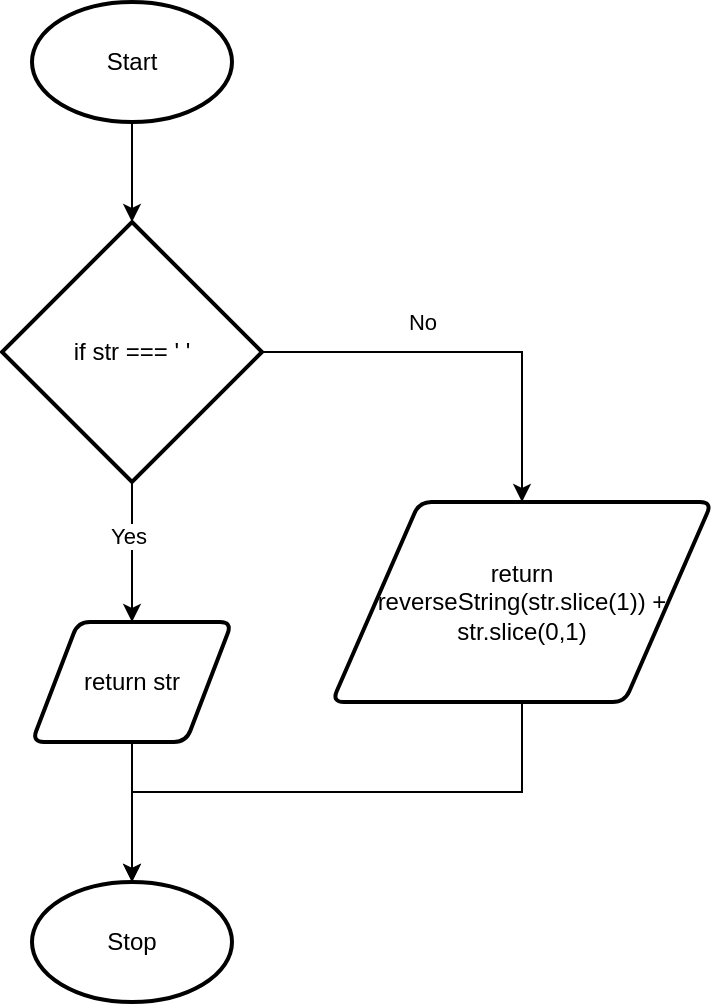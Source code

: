 <mxfile>
    <diagram id="tC7ppQR0PlkdIDkvco1A" name="Page-1">
        <mxGraphModel dx="994" dy="630" grid="1" gridSize="10" guides="1" tooltips="1" connect="1" arrows="1" fold="1" page="1" pageScale="1" pageWidth="827" pageHeight="1169" math="0" shadow="0">
            <root>
                <mxCell id="0"/>
                <mxCell id="1" parent="0"/>
                <mxCell id="2" style="edgeStyle=none;html=1;exitX=0.5;exitY=1;exitDx=0;exitDy=0;exitPerimeter=0;" parent="1" source="3" target="8" edge="1">
                    <mxGeometry relative="1" as="geometry"/>
                </mxCell>
                <mxCell id="3" value="Start" style="strokeWidth=2;html=1;shape=mxgraph.flowchart.start_1;whiteSpace=wrap;" parent="1" vertex="1">
                    <mxGeometry x="315" y="230" width="100" height="60" as="geometry"/>
                </mxCell>
                <mxCell id="4" style="edgeStyle=none;html=1;exitX=0.5;exitY=1;exitDx=0;exitDy=0;exitPerimeter=0;entryX=0.5;entryY=0;entryDx=0;entryDy=0;" parent="1" source="8" target="13" edge="1">
                    <mxGeometry relative="1" as="geometry">
                        <mxPoint x="365" y="520" as="targetPoint"/>
                    </mxGeometry>
                </mxCell>
                <mxCell id="5" value="Yes" style="edgeLabel;html=1;align=center;verticalAlign=middle;resizable=0;points=[];" parent="4" vertex="1" connectable="0">
                    <mxGeometry x="-0.229" y="-2" relative="1" as="geometry">
                        <mxPoint as="offset"/>
                    </mxGeometry>
                </mxCell>
                <mxCell id="6" style="edgeStyle=orthogonalEdgeStyle;rounded=0;html=1;exitX=1;exitY=0.5;exitDx=0;exitDy=0;exitPerimeter=0;" parent="1" source="8" target="15" edge="1">
                    <mxGeometry relative="1" as="geometry"/>
                </mxCell>
                <mxCell id="7" value="No" style="edgeLabel;html=1;align=center;verticalAlign=middle;resizable=0;points=[];" parent="6" vertex="1" connectable="0">
                    <mxGeometry x="0.085" y="-7" relative="1" as="geometry">
                        <mxPoint x="-31" y="-22" as="offset"/>
                    </mxGeometry>
                </mxCell>
                <mxCell id="8" value="if str === ' '" style="strokeWidth=2;html=1;shape=mxgraph.flowchart.decision;whiteSpace=wrap;" parent="1" vertex="1">
                    <mxGeometry x="300" y="340" width="130" height="130" as="geometry"/>
                </mxCell>
                <mxCell id="9" style="edgeStyle=none;html=1;exitX=0.5;exitY=1;exitDx=0;exitDy=0;entryX=0.5;entryY=0;entryDx=0;entryDy=0;entryPerimeter=0;" parent="1" source="13" target="10" edge="1">
                    <mxGeometry relative="1" as="geometry">
                        <mxPoint x="365" y="620" as="sourcePoint"/>
                    </mxGeometry>
                </mxCell>
                <mxCell id="10" value="Stop" style="strokeWidth=2;html=1;shape=mxgraph.flowchart.start_1;whiteSpace=wrap;" parent="1" vertex="1">
                    <mxGeometry x="315" y="670" width="100" height="60" as="geometry"/>
                </mxCell>
                <mxCell id="13" value="return str" style="shape=parallelogram;html=1;strokeWidth=2;perimeter=parallelogramPerimeter;whiteSpace=wrap;rounded=1;arcSize=12;size=0.23;" parent="1" vertex="1">
                    <mxGeometry x="315" y="540" width="100" height="60" as="geometry"/>
                </mxCell>
                <mxCell id="14" style="edgeStyle=orthogonalEdgeStyle;rounded=0;html=1;exitX=0.5;exitY=1;exitDx=0;exitDy=0;entryX=0.5;entryY=0;entryDx=0;entryDy=0;entryPerimeter=0;" parent="1" source="15" target="10" edge="1">
                    <mxGeometry relative="1" as="geometry"/>
                </mxCell>
                <mxCell id="15" value="&lt;span&gt;return &lt;br&gt;reverseString(str.slice(1)) + str.slice(0,1)&lt;/span&gt;" style="shape=parallelogram;html=1;strokeWidth=2;perimeter=parallelogramPerimeter;whiteSpace=wrap;rounded=1;arcSize=12;size=0.23;" parent="1" vertex="1">
                    <mxGeometry x="465" y="480" width="190" height="100" as="geometry"/>
                </mxCell>
            </root>
        </mxGraphModel>
    </diagram>
</mxfile>